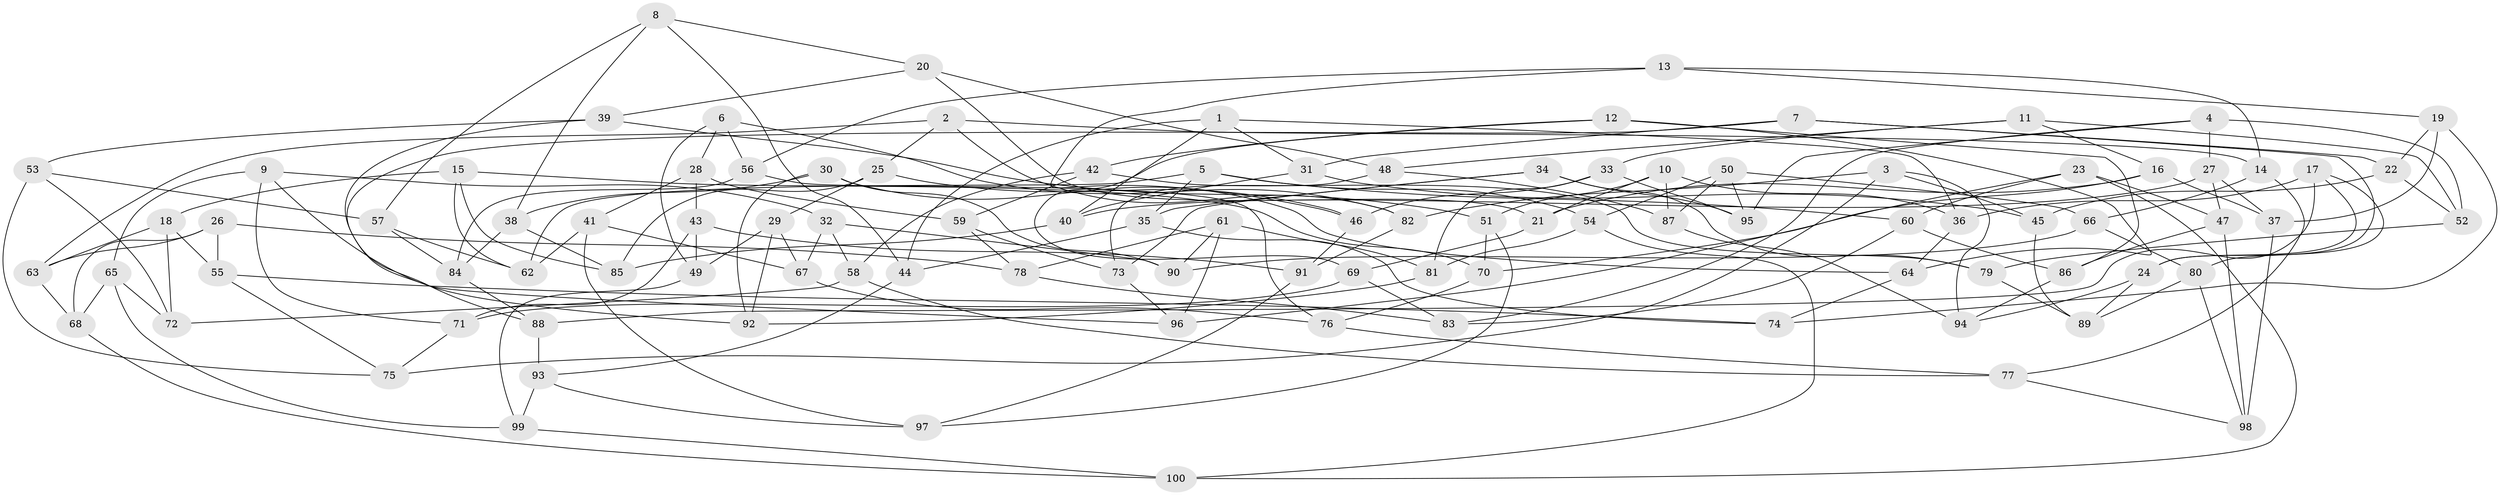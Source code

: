 // Generated by graph-tools (version 1.1) at 2025/39/02/21/25 10:39:01]
// undirected, 100 vertices, 200 edges
graph export_dot {
graph [start="1"]
  node [color=gray90,style=filled];
  1;
  2;
  3;
  4;
  5;
  6;
  7;
  8;
  9;
  10;
  11;
  12;
  13;
  14;
  15;
  16;
  17;
  18;
  19;
  20;
  21;
  22;
  23;
  24;
  25;
  26;
  27;
  28;
  29;
  30;
  31;
  32;
  33;
  34;
  35;
  36;
  37;
  38;
  39;
  40;
  41;
  42;
  43;
  44;
  45;
  46;
  47;
  48;
  49;
  50;
  51;
  52;
  53;
  54;
  55;
  56;
  57;
  58;
  59;
  60;
  61;
  62;
  63;
  64;
  65;
  66;
  67;
  68;
  69;
  70;
  71;
  72;
  73;
  74;
  75;
  76;
  77;
  78;
  79;
  80;
  81;
  82;
  83;
  84;
  85;
  86;
  87;
  88;
  89;
  90;
  91;
  92;
  93;
  94;
  95;
  96;
  97;
  98;
  99;
  100;
  1 -- 40;
  1 -- 44;
  1 -- 31;
  1 -- 36;
  2 -- 14;
  2 -- 25;
  2 -- 63;
  2 -- 82;
  3 -- 82;
  3 -- 45;
  3 -- 75;
  3 -- 94;
  4 -- 52;
  4 -- 83;
  4 -- 95;
  4 -- 27;
  5 -- 62;
  5 -- 54;
  5 -- 60;
  5 -- 35;
  6 -- 28;
  6 -- 49;
  6 -- 82;
  6 -- 56;
  7 -- 31;
  7 -- 88;
  7 -- 22;
  7 -- 24;
  8 -- 20;
  8 -- 44;
  8 -- 38;
  8 -- 57;
  9 -- 32;
  9 -- 71;
  9 -- 65;
  9 -- 96;
  10 -- 87;
  10 -- 21;
  10 -- 51;
  10 -- 36;
  11 -- 48;
  11 -- 33;
  11 -- 52;
  11 -- 16;
  12 -- 86;
  12 -- 69;
  12 -- 42;
  12 -- 64;
  13 -- 56;
  13 -- 46;
  13 -- 19;
  13 -- 14;
  14 -- 77;
  14 -- 66;
  15 -- 85;
  15 -- 62;
  15 -- 18;
  15 -- 70;
  16 -- 70;
  16 -- 21;
  16 -- 37;
  17 -- 80;
  17 -- 88;
  17 -- 24;
  17 -- 36;
  18 -- 55;
  18 -- 72;
  18 -- 63;
  19 -- 74;
  19 -- 22;
  19 -- 37;
  20 -- 21;
  20 -- 48;
  20 -- 39;
  21 -- 69;
  22 -- 45;
  22 -- 52;
  23 -- 96;
  23 -- 47;
  23 -- 100;
  23 -- 60;
  24 -- 94;
  24 -- 89;
  25 -- 29;
  25 -- 85;
  25 -- 46;
  26 -- 63;
  26 -- 78;
  26 -- 68;
  26 -- 55;
  27 -- 37;
  27 -- 40;
  27 -- 47;
  28 -- 59;
  28 -- 43;
  28 -- 41;
  29 -- 49;
  29 -- 67;
  29 -- 92;
  30 -- 92;
  30 -- 64;
  30 -- 38;
  30 -- 90;
  31 -- 45;
  31 -- 40;
  32 -- 90;
  32 -- 58;
  32 -- 67;
  33 -- 46;
  33 -- 95;
  33 -- 81;
  34 -- 95;
  34 -- 79;
  34 -- 35;
  34 -- 73;
  35 -- 74;
  35 -- 44;
  36 -- 64;
  37 -- 98;
  38 -- 84;
  38 -- 85;
  39 -- 51;
  39 -- 92;
  39 -- 53;
  40 -- 85;
  41 -- 62;
  41 -- 67;
  41 -- 97;
  42 -- 58;
  42 -- 59;
  42 -- 79;
  43 -- 49;
  43 -- 71;
  43 -- 91;
  44 -- 93;
  45 -- 89;
  46 -- 91;
  47 -- 98;
  47 -- 86;
  48 -- 87;
  48 -- 73;
  49 -- 99;
  50 -- 95;
  50 -- 66;
  50 -- 87;
  50 -- 54;
  51 -- 97;
  51 -- 70;
  52 -- 79;
  53 -- 72;
  53 -- 57;
  53 -- 75;
  54 -- 81;
  54 -- 100;
  55 -- 75;
  55 -- 74;
  56 -- 84;
  56 -- 76;
  57 -- 84;
  57 -- 62;
  58 -- 72;
  58 -- 77;
  59 -- 73;
  59 -- 78;
  60 -- 86;
  60 -- 83;
  61 -- 78;
  61 -- 81;
  61 -- 90;
  61 -- 96;
  63 -- 68;
  64 -- 74;
  65 -- 72;
  65 -- 68;
  65 -- 99;
  66 -- 80;
  66 -- 90;
  67 -- 76;
  68 -- 100;
  69 -- 71;
  69 -- 83;
  70 -- 76;
  71 -- 75;
  73 -- 96;
  76 -- 77;
  77 -- 98;
  78 -- 83;
  79 -- 89;
  80 -- 98;
  80 -- 89;
  81 -- 92;
  82 -- 91;
  84 -- 88;
  86 -- 94;
  87 -- 94;
  88 -- 93;
  91 -- 97;
  93 -- 97;
  93 -- 99;
  99 -- 100;
}
